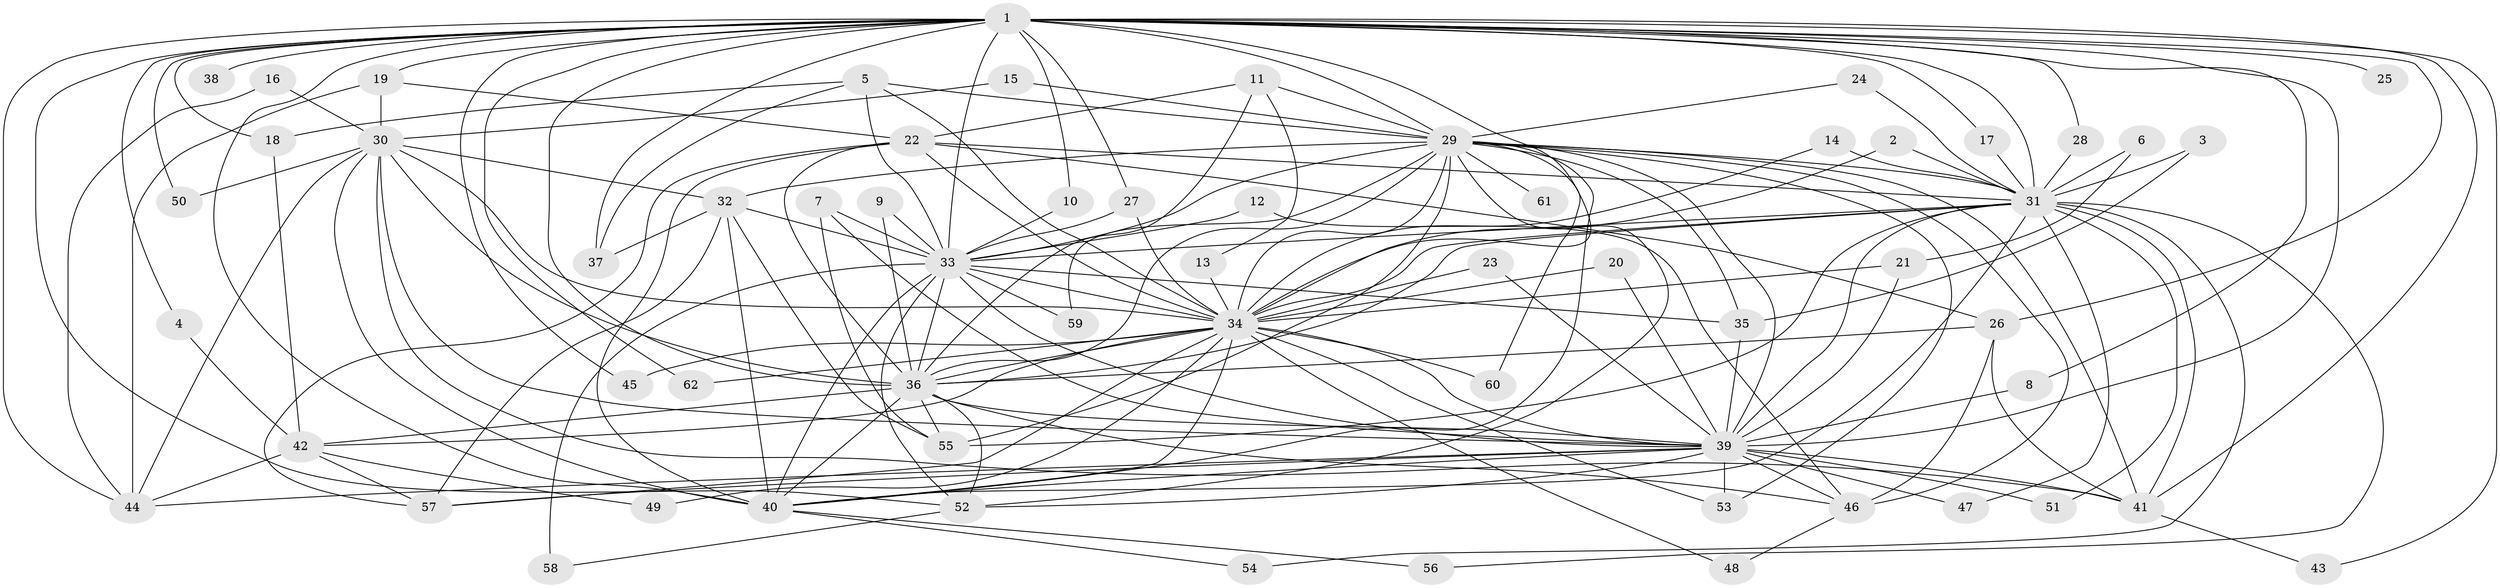 // original degree distribution, {25: 0.016260162601626018, 21: 0.008130081300813009, 30: 0.008130081300813009, 24: 0.008130081300813009, 26: 0.008130081300813009, 22: 0.008130081300813009, 31: 0.008130081300813009, 14: 0.008130081300813009, 9: 0.008130081300813009, 4: 0.0975609756097561, 6: 0.04065040650406504, 8: 0.016260162601626018, 2: 0.5284552845528455, 3: 0.21951219512195122, 5: 0.016260162601626018}
// Generated by graph-tools (version 1.1) at 2025/25/03/09/25 03:25:42]
// undirected, 62 vertices, 166 edges
graph export_dot {
graph [start="1"]
  node [color=gray90,style=filled];
  1;
  2;
  3;
  4;
  5;
  6;
  7;
  8;
  9;
  10;
  11;
  12;
  13;
  14;
  15;
  16;
  17;
  18;
  19;
  20;
  21;
  22;
  23;
  24;
  25;
  26;
  27;
  28;
  29;
  30;
  31;
  32;
  33;
  34;
  35;
  36;
  37;
  38;
  39;
  40;
  41;
  42;
  43;
  44;
  45;
  46;
  47;
  48;
  49;
  50;
  51;
  52;
  53;
  54;
  55;
  56;
  57;
  58;
  59;
  60;
  61;
  62;
  1 -- 4 [weight=1.0];
  1 -- 8 [weight=1.0];
  1 -- 10 [weight=1.0];
  1 -- 17 [weight=1.0];
  1 -- 18 [weight=1.0];
  1 -- 19 [weight=1.0];
  1 -- 25 [weight=1.0];
  1 -- 26 [weight=1.0];
  1 -- 27 [weight=1.0];
  1 -- 28 [weight=1.0];
  1 -- 29 [weight=4.0];
  1 -- 31 [weight=3.0];
  1 -- 33 [weight=3.0];
  1 -- 34 [weight=4.0];
  1 -- 36 [weight=3.0];
  1 -- 37 [weight=3.0];
  1 -- 38 [weight=2.0];
  1 -- 39 [weight=4.0];
  1 -- 40 [weight=3.0];
  1 -- 41 [weight=1.0];
  1 -- 43 [weight=1.0];
  1 -- 44 [weight=2.0];
  1 -- 45 [weight=1.0];
  1 -- 50 [weight=2.0];
  1 -- 52 [weight=1.0];
  1 -- 62 [weight=1.0];
  2 -- 31 [weight=1.0];
  2 -- 34 [weight=1.0];
  3 -- 31 [weight=1.0];
  3 -- 35 [weight=1.0];
  4 -- 42 [weight=1.0];
  5 -- 18 [weight=1.0];
  5 -- 29 [weight=1.0];
  5 -- 33 [weight=1.0];
  5 -- 34 [weight=1.0];
  5 -- 37 [weight=1.0];
  6 -- 21 [weight=1.0];
  6 -- 31 [weight=1.0];
  7 -- 33 [weight=1.0];
  7 -- 39 [weight=1.0];
  7 -- 55 [weight=1.0];
  8 -- 39 [weight=1.0];
  9 -- 33 [weight=1.0];
  9 -- 36 [weight=1.0];
  10 -- 33 [weight=1.0];
  11 -- 13 [weight=1.0];
  11 -- 22 [weight=1.0];
  11 -- 29 [weight=1.0];
  11 -- 36 [weight=1.0];
  12 -- 33 [weight=1.0];
  12 -- 46 [weight=1.0];
  13 -- 34 [weight=1.0];
  14 -- 31 [weight=1.0];
  14 -- 34 [weight=1.0];
  15 -- 29 [weight=1.0];
  15 -- 30 [weight=1.0];
  16 -- 30 [weight=1.0];
  16 -- 44 [weight=1.0];
  17 -- 31 [weight=1.0];
  18 -- 42 [weight=1.0];
  19 -- 22 [weight=2.0];
  19 -- 30 [weight=1.0];
  19 -- 44 [weight=1.0];
  20 -- 34 [weight=1.0];
  20 -- 39 [weight=1.0];
  21 -- 34 [weight=1.0];
  21 -- 39 [weight=1.0];
  22 -- 26 [weight=1.0];
  22 -- 31 [weight=1.0];
  22 -- 34 [weight=1.0];
  22 -- 36 [weight=1.0];
  22 -- 40 [weight=1.0];
  22 -- 57 [weight=1.0];
  23 -- 34 [weight=1.0];
  23 -- 39 [weight=1.0];
  24 -- 29 [weight=1.0];
  24 -- 31 [weight=1.0];
  26 -- 36 [weight=1.0];
  26 -- 41 [weight=1.0];
  26 -- 46 [weight=1.0];
  27 -- 33 [weight=1.0];
  27 -- 34 [weight=1.0];
  28 -- 31 [weight=1.0];
  29 -- 31 [weight=1.0];
  29 -- 32 [weight=1.0];
  29 -- 33 [weight=1.0];
  29 -- 34 [weight=1.0];
  29 -- 35 [weight=1.0];
  29 -- 36 [weight=1.0];
  29 -- 39 [weight=1.0];
  29 -- 40 [weight=1.0];
  29 -- 41 [weight=1.0];
  29 -- 46 [weight=1.0];
  29 -- 52 [weight=1.0];
  29 -- 53 [weight=1.0];
  29 -- 55 [weight=1.0];
  29 -- 59 [weight=1.0];
  29 -- 60 [weight=1.0];
  29 -- 61 [weight=1.0];
  30 -- 32 [weight=1.0];
  30 -- 34 [weight=2.0];
  30 -- 36 [weight=1.0];
  30 -- 39 [weight=1.0];
  30 -- 40 [weight=1.0];
  30 -- 41 [weight=1.0];
  30 -- 44 [weight=1.0];
  30 -- 50 [weight=1.0];
  31 -- 33 [weight=3.0];
  31 -- 34 [weight=1.0];
  31 -- 36 [weight=1.0];
  31 -- 39 [weight=2.0];
  31 -- 40 [weight=1.0];
  31 -- 41 [weight=1.0];
  31 -- 47 [weight=1.0];
  31 -- 51 [weight=1.0];
  31 -- 54 [weight=1.0];
  31 -- 55 [weight=1.0];
  31 -- 56 [weight=1.0];
  32 -- 33 [weight=2.0];
  32 -- 37 [weight=1.0];
  32 -- 40 [weight=1.0];
  32 -- 55 [weight=1.0];
  32 -- 57 [weight=1.0];
  33 -- 34 [weight=1.0];
  33 -- 35 [weight=2.0];
  33 -- 36 [weight=1.0];
  33 -- 39 [weight=1.0];
  33 -- 40 [weight=2.0];
  33 -- 52 [weight=1.0];
  33 -- 58 [weight=2.0];
  33 -- 59 [weight=1.0];
  34 -- 36 [weight=1.0];
  34 -- 39 [weight=2.0];
  34 -- 40 [weight=1.0];
  34 -- 42 [weight=1.0];
  34 -- 45 [weight=1.0];
  34 -- 48 [weight=1.0];
  34 -- 49 [weight=1.0];
  34 -- 53 [weight=1.0];
  34 -- 57 [weight=2.0];
  34 -- 60 [weight=1.0];
  34 -- 62 [weight=1.0];
  35 -- 39 [weight=1.0];
  36 -- 39 [weight=2.0];
  36 -- 40 [weight=1.0];
  36 -- 42 [weight=2.0];
  36 -- 46 [weight=1.0];
  36 -- 52 [weight=1.0];
  36 -- 55 [weight=1.0];
  39 -- 40 [weight=1.0];
  39 -- 41 [weight=1.0];
  39 -- 44 [weight=1.0];
  39 -- 46 [weight=1.0];
  39 -- 47 [weight=1.0];
  39 -- 51 [weight=1.0];
  39 -- 52 [weight=1.0];
  39 -- 53 [weight=1.0];
  39 -- 57 [weight=1.0];
  40 -- 54 [weight=1.0];
  40 -- 56 [weight=1.0];
  41 -- 43 [weight=1.0];
  42 -- 44 [weight=1.0];
  42 -- 49 [weight=1.0];
  42 -- 57 [weight=1.0];
  46 -- 48 [weight=1.0];
  52 -- 58 [weight=1.0];
}
